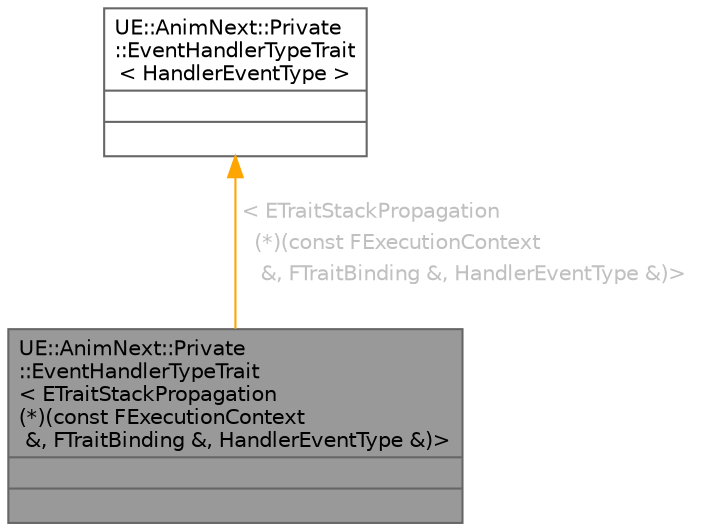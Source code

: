 digraph "UE::AnimNext::Private::EventHandlerTypeTrait&lt; ETraitStackPropagation(*)(const FExecutionContext &amp;, FTraitBinding &amp;, HandlerEventType &amp;)&gt;"
{
 // INTERACTIVE_SVG=YES
 // LATEX_PDF_SIZE
  bgcolor="transparent";
  edge [fontname=Helvetica,fontsize=10,labelfontname=Helvetica,labelfontsize=10];
  node [fontname=Helvetica,fontsize=10,shape=box,height=0.2,width=0.4];
  Node1 [id="Node000001",shape=plain,label=<<TABLE CELLBORDER="0" BORDER="1"><TR><TD COLSPAN="2" CELLPADDING="1" CELLSPACING="0">UE::AnimNext::Private<BR ALIGN="LEFT"/>::EventHandlerTypeTrait<BR ALIGN="LEFT"/>&lt; ETraitStackPropagation<BR ALIGN="LEFT"/>(*)(const FExecutionContext<BR ALIGN="LEFT"/> &amp;, FTraitBinding &amp;, HandlerEventType &amp;)&gt;</TD></TR>
<HR/>
<TR><TD COLSPAN="2" CELLPADDING="1" CELLSPACING="0">&nbsp;</TD></TR>
<HR/>
<TR><TD COLSPAN="2" CELLPADDING="1" CELLSPACING="0">&nbsp;</TD></TR>
</TABLE>>
,height=0.2,width=0.4,color="gray40", fillcolor="grey60", style="filled", fontcolor="black",tooltip=" "];
  Node2 -> Node1 [id="edge1_Node000001_Node000002",dir="back",color="orange",style="solid",tooltip=" ",label=<<TABLE CELLBORDER="0" BORDER="0"><TR><TD VALIGN="top" ALIGN="LEFT" CELLPADDING="1" CELLSPACING="0">&lt; ETraitStackPropagation</TD></TR>
<TR><TD VALIGN="top" ALIGN="LEFT" CELLPADDING="1" CELLSPACING="0">&nbsp;&nbsp;(*)(const FExecutionContext</TD></TR>
<TR><TD VALIGN="top" ALIGN="LEFT" CELLPADDING="1" CELLSPACING="0">&nbsp;&nbsp; &amp;, FTraitBinding &amp;, HandlerEventType &amp;)&gt;</TD></TR>
</TABLE>> ,fontcolor="grey" ];
  Node2 [id="Node000002",shape=plain,label=<<TABLE CELLBORDER="0" BORDER="1"><TR><TD COLSPAN="2" CELLPADDING="1" CELLSPACING="0">UE::AnimNext::Private<BR ALIGN="LEFT"/>::EventHandlerTypeTrait<BR ALIGN="LEFT"/>&lt; HandlerEventType &gt;</TD></TR>
<HR/>
<TR><TD COLSPAN="2" CELLPADDING="1" CELLSPACING="0">&nbsp;</TD></TR>
<HR/>
<TR><TD COLSPAN="2" CELLPADDING="1" CELLSPACING="0">&nbsp;</TD></TR>
</TABLE>>
,height=0.2,width=0.4,color="gray40", fillcolor="white", style="filled",URL="$d7/df0/structUE_1_1AnimNext_1_1Private_1_1EventHandlerTypeTrait.html",tooltip=" "];
}
